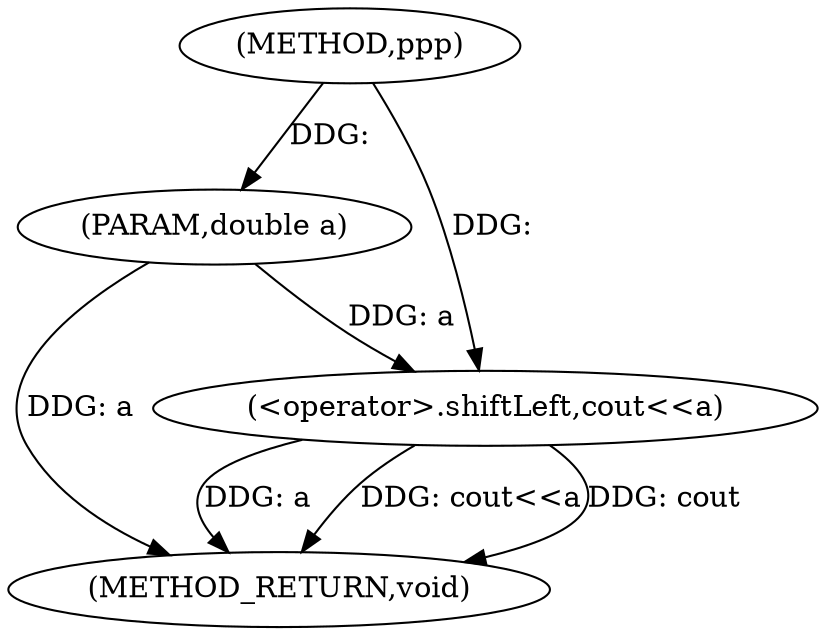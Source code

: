 digraph "ppp" {  
"1000133" [label = "(METHOD,ppp)" ]
"1000139" [label = "(METHOD_RETURN,void)" ]
"1000134" [label = "(PARAM,double a)" ]
"1000136" [label = "(<operator>.shiftLeft,cout<<a)" ]
  "1000134" -> "1000139"  [ label = "DDG: a"] 
  "1000136" -> "1000139"  [ label = "DDG: a"] 
  "1000136" -> "1000139"  [ label = "DDG: cout<<a"] 
  "1000136" -> "1000139"  [ label = "DDG: cout"] 
  "1000133" -> "1000134"  [ label = "DDG: "] 
  "1000133" -> "1000136"  [ label = "DDG: "] 
  "1000134" -> "1000136"  [ label = "DDG: a"] 
}
